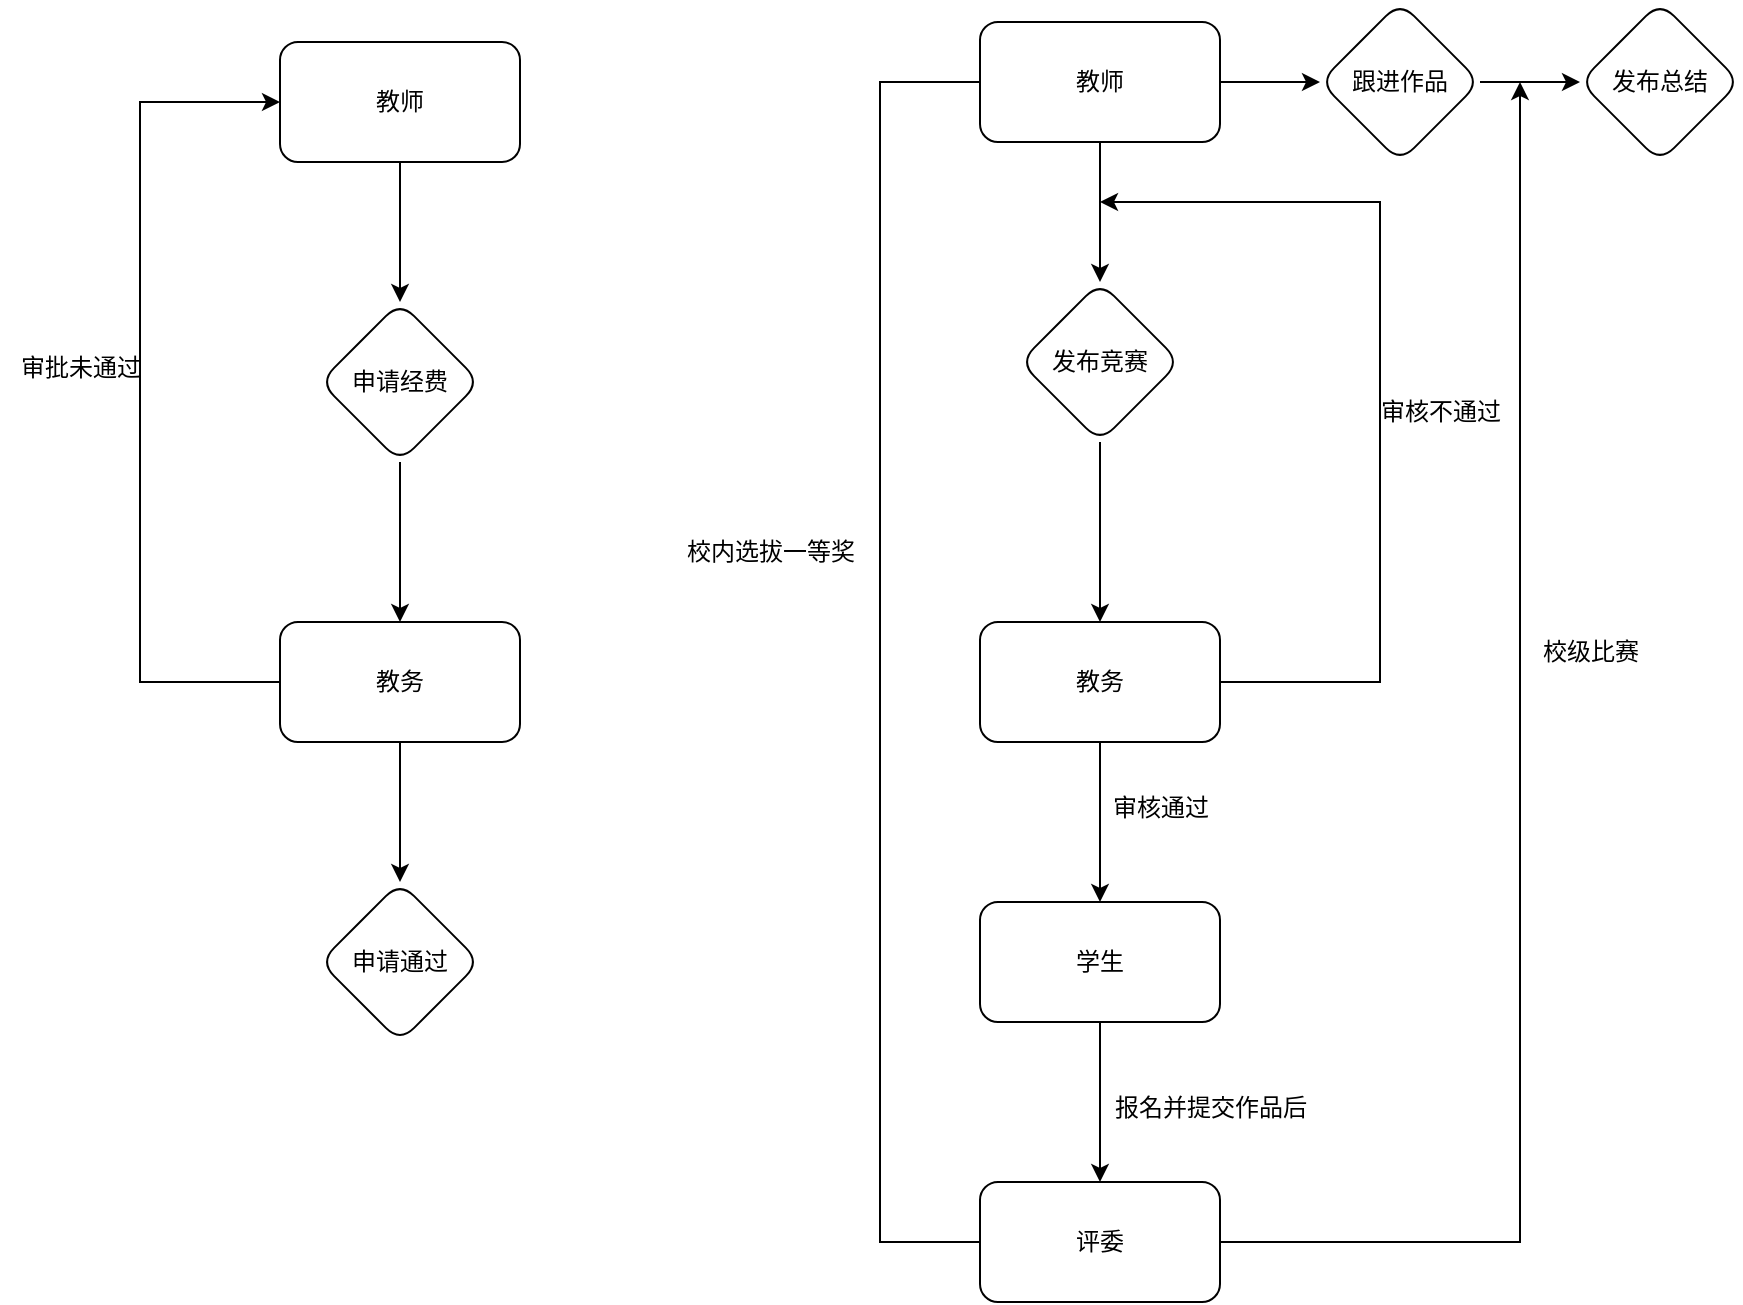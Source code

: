 <mxfile version="27.0.3">
  <diagram name="Page-1" id="agApviVU40cg98gVG8uB">
    <mxGraphModel dx="2185" dy="783" grid="1" gridSize="10" guides="1" tooltips="1" connect="1" arrows="1" fold="1" page="1" pageScale="1" pageWidth="850" pageHeight="1100" math="0" shadow="0">
      <root>
        <mxCell id="0" />
        <mxCell id="1" parent="0" />
        <mxCell id="A5lCRuOng_vAKYaloznR-3" value="" style="edgeStyle=orthogonalEdgeStyle;rounded=0;orthogonalLoop=1;jettySize=auto;html=1;" edge="1" parent="1" source="A5lCRuOng_vAKYaloznR-1" target="A5lCRuOng_vAKYaloznR-2">
          <mxGeometry relative="1" as="geometry" />
        </mxCell>
        <mxCell id="A5lCRuOng_vAKYaloznR-1" value="教师" style="rounded=1;whiteSpace=wrap;html=1;" vertex="1" parent="1">
          <mxGeometry x="290" y="70" width="120" height="60" as="geometry" />
        </mxCell>
        <mxCell id="A5lCRuOng_vAKYaloznR-5" value="" style="edgeStyle=orthogonalEdgeStyle;rounded=0;orthogonalLoop=1;jettySize=auto;html=1;" edge="1" parent="1" source="A5lCRuOng_vAKYaloznR-2" target="A5lCRuOng_vAKYaloznR-4">
          <mxGeometry relative="1" as="geometry" />
        </mxCell>
        <mxCell id="A5lCRuOng_vAKYaloznR-2" value="发布竞赛" style="rhombus;whiteSpace=wrap;html=1;rounded=1;" vertex="1" parent="1">
          <mxGeometry x="310" y="200" width="80" height="80" as="geometry" />
        </mxCell>
        <mxCell id="A5lCRuOng_vAKYaloznR-7" value="" style="edgeStyle=orthogonalEdgeStyle;rounded=0;orthogonalLoop=1;jettySize=auto;html=1;" edge="1" parent="1" source="A5lCRuOng_vAKYaloznR-4" target="A5lCRuOng_vAKYaloznR-6">
          <mxGeometry relative="1" as="geometry" />
        </mxCell>
        <mxCell id="A5lCRuOng_vAKYaloznR-4" value="教务" style="rounded=1;whiteSpace=wrap;html=1;" vertex="1" parent="1">
          <mxGeometry x="290" y="370" width="120" height="60" as="geometry" />
        </mxCell>
        <mxCell id="A5lCRuOng_vAKYaloznR-9" value="" style="edgeStyle=orthogonalEdgeStyle;rounded=0;orthogonalLoop=1;jettySize=auto;html=1;" edge="1" parent="1" source="A5lCRuOng_vAKYaloznR-6" target="A5lCRuOng_vAKYaloznR-8">
          <mxGeometry relative="1" as="geometry" />
        </mxCell>
        <mxCell id="A5lCRuOng_vAKYaloznR-6" value="学生" style="rounded=1;whiteSpace=wrap;html=1;" vertex="1" parent="1">
          <mxGeometry x="290" y="510" width="120" height="60" as="geometry" />
        </mxCell>
        <mxCell id="A5lCRuOng_vAKYaloznR-8" value="评委" style="rounded=1;whiteSpace=wrap;html=1;" vertex="1" parent="1">
          <mxGeometry x="290" y="650" width="120" height="60" as="geometry" />
        </mxCell>
        <mxCell id="A5lCRuOng_vAKYaloznR-10" value="审核通过" style="text;html=1;align=center;verticalAlign=middle;resizable=0;points=[];autosize=1;strokeColor=none;fillColor=none;" vertex="1" parent="1">
          <mxGeometry x="345" y="448" width="70" height="30" as="geometry" />
        </mxCell>
        <mxCell id="A5lCRuOng_vAKYaloznR-11" value="报名并提交作品后" style="text;html=1;align=center;verticalAlign=middle;resizable=0;points=[];autosize=1;strokeColor=none;fillColor=none;" vertex="1" parent="1">
          <mxGeometry x="345" y="598" width="120" height="30" as="geometry" />
        </mxCell>
        <mxCell id="A5lCRuOng_vAKYaloznR-13" value="" style="endArrow=classic;html=1;rounded=0;" edge="1" parent="1">
          <mxGeometry width="50" height="50" relative="1" as="geometry">
            <mxPoint x="410" y="400" as="sourcePoint" />
            <mxPoint x="350" y="160" as="targetPoint" />
            <Array as="points">
              <mxPoint x="490" y="400" />
              <mxPoint x="490" y="160" />
            </Array>
          </mxGeometry>
        </mxCell>
        <mxCell id="A5lCRuOng_vAKYaloznR-14" value="审核不通过" style="text;html=1;align=center;verticalAlign=middle;resizable=0;points=[];autosize=1;strokeColor=none;fillColor=none;" vertex="1" parent="1">
          <mxGeometry x="480" y="250" width="80" height="30" as="geometry" />
        </mxCell>
        <mxCell id="A5lCRuOng_vAKYaloznR-16" value="校内选拔一等奖" style="text;html=1;align=center;verticalAlign=middle;resizable=0;points=[];autosize=1;strokeColor=none;fillColor=none;" vertex="1" parent="1">
          <mxGeometry x="130" y="320" width="110" height="30" as="geometry" />
        </mxCell>
        <mxCell id="A5lCRuOng_vAKYaloznR-18" value="" style="endArrow=none;html=1;rounded=0;exitX=0;exitY=0.5;exitDx=0;exitDy=0;" edge="1" parent="1" source="A5lCRuOng_vAKYaloznR-8">
          <mxGeometry width="50" height="50" relative="1" as="geometry">
            <mxPoint x="250" y="510" as="sourcePoint" />
            <mxPoint x="290" y="100" as="targetPoint" />
            <Array as="points">
              <mxPoint x="240" y="680" />
              <mxPoint x="240" y="100" />
            </Array>
          </mxGeometry>
        </mxCell>
        <mxCell id="A5lCRuOng_vAKYaloznR-21" value="" style="endArrow=classic;html=1;rounded=0;" edge="1" parent="1">
          <mxGeometry width="50" height="50" relative="1" as="geometry">
            <mxPoint x="410" y="100" as="sourcePoint" />
            <mxPoint x="460" y="100" as="targetPoint" />
          </mxGeometry>
        </mxCell>
        <mxCell id="A5lCRuOng_vAKYaloznR-23" value="发布总结" style="rhombus;whiteSpace=wrap;html=1;rounded=1;" vertex="1" parent="1">
          <mxGeometry x="590" y="60" width="80" height="80" as="geometry" />
        </mxCell>
        <mxCell id="A5lCRuOng_vAKYaloznR-24" value="" style="endArrow=classic;html=1;rounded=0;" edge="1" parent="1">
          <mxGeometry width="50" height="50" relative="1" as="geometry">
            <mxPoint x="410" y="680" as="sourcePoint" />
            <mxPoint x="560" y="100" as="targetPoint" />
            <Array as="points">
              <mxPoint x="560" y="680" />
            </Array>
          </mxGeometry>
        </mxCell>
        <mxCell id="A5lCRuOng_vAKYaloznR-25" value="跟进作品" style="rhombus;whiteSpace=wrap;html=1;rounded=1;" vertex="1" parent="1">
          <mxGeometry x="460" y="60" width="80" height="80" as="geometry" />
        </mxCell>
        <mxCell id="A5lCRuOng_vAKYaloznR-26" value="" style="endArrow=classic;html=1;rounded=0;exitX=1;exitY=0.5;exitDx=0;exitDy=0;" edge="1" parent="1" source="A5lCRuOng_vAKYaloznR-25" target="A5lCRuOng_vAKYaloznR-23">
          <mxGeometry width="50" height="50" relative="1" as="geometry">
            <mxPoint x="530" y="110" as="sourcePoint" />
            <mxPoint x="580" y="60" as="targetPoint" />
          </mxGeometry>
        </mxCell>
        <mxCell id="A5lCRuOng_vAKYaloznR-27" value="校级比赛" style="text;html=1;align=center;verticalAlign=middle;resizable=0;points=[];autosize=1;strokeColor=none;fillColor=none;" vertex="1" parent="1">
          <mxGeometry x="560" y="370" width="70" height="30" as="geometry" />
        </mxCell>
        <mxCell id="A5lCRuOng_vAKYaloznR-30" value="" style="edgeStyle=orthogonalEdgeStyle;rounded=0;orthogonalLoop=1;jettySize=auto;html=1;" edge="1" parent="1" source="A5lCRuOng_vAKYaloznR-31" target="A5lCRuOng_vAKYaloznR-29">
          <mxGeometry relative="1" as="geometry" />
        </mxCell>
        <mxCell id="A5lCRuOng_vAKYaloznR-28" value="教师" style="rounded=1;whiteSpace=wrap;html=1;" vertex="1" parent="1">
          <mxGeometry x="-60" y="80" width="120" height="60" as="geometry" />
        </mxCell>
        <mxCell id="A5lCRuOng_vAKYaloznR-34" value="" style="edgeStyle=orthogonalEdgeStyle;rounded=0;orthogonalLoop=1;jettySize=auto;html=1;" edge="1" parent="1" source="A5lCRuOng_vAKYaloznR-29" target="A5lCRuOng_vAKYaloznR-33">
          <mxGeometry relative="1" as="geometry" />
        </mxCell>
        <mxCell id="A5lCRuOng_vAKYaloznR-29" value="教务" style="whiteSpace=wrap;html=1;rounded=1;" vertex="1" parent="1">
          <mxGeometry x="-60" y="370" width="120" height="60" as="geometry" />
        </mxCell>
        <mxCell id="A5lCRuOng_vAKYaloznR-32" value="" style="edgeStyle=orthogonalEdgeStyle;rounded=0;orthogonalLoop=1;jettySize=auto;html=1;" edge="1" parent="1" source="A5lCRuOng_vAKYaloznR-28" target="A5lCRuOng_vAKYaloznR-31">
          <mxGeometry relative="1" as="geometry">
            <mxPoint y="140" as="sourcePoint" />
            <mxPoint y="388" as="targetPoint" />
          </mxGeometry>
        </mxCell>
        <mxCell id="A5lCRuOng_vAKYaloznR-31" value="申请经费" style="rhombus;whiteSpace=wrap;html=1;rounded=1;" vertex="1" parent="1">
          <mxGeometry x="-40" y="210" width="80" height="80" as="geometry" />
        </mxCell>
        <mxCell id="A5lCRuOng_vAKYaloznR-33" value="申请通过" style="rhombus;whiteSpace=wrap;html=1;rounded=1;" vertex="1" parent="1">
          <mxGeometry x="-40" y="500" width="80" height="80" as="geometry" />
        </mxCell>
        <mxCell id="A5lCRuOng_vAKYaloznR-35" value="" style="endArrow=classic;html=1;rounded=0;entryX=0;entryY=0.5;entryDx=0;entryDy=0;" edge="1" parent="1" target="A5lCRuOng_vAKYaloznR-28">
          <mxGeometry width="50" height="50" relative="1" as="geometry">
            <mxPoint x="-60" y="400" as="sourcePoint" />
            <mxPoint x="-10" y="350" as="targetPoint" />
            <Array as="points">
              <mxPoint x="-130" y="400" />
              <mxPoint x="-130" y="110" />
            </Array>
          </mxGeometry>
        </mxCell>
        <mxCell id="A5lCRuOng_vAKYaloznR-36" value="审批未通过" style="text;html=1;align=center;verticalAlign=middle;resizable=0;points=[];autosize=1;strokeColor=none;fillColor=none;" vertex="1" parent="1">
          <mxGeometry x="-200" y="228" width="80" height="30" as="geometry" />
        </mxCell>
      </root>
    </mxGraphModel>
  </diagram>
</mxfile>
